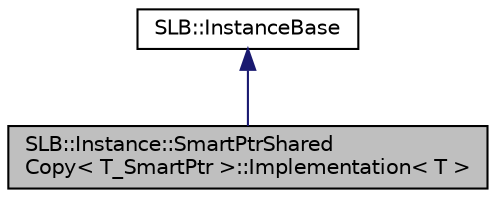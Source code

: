 digraph "SLB::Instance::SmartPtrSharedCopy&lt; T_SmartPtr &gt;::Implementation&lt; T &gt;"
{
  edge [fontname="Helvetica",fontsize="10",labelfontname="Helvetica",labelfontsize="10"];
  node [fontname="Helvetica",fontsize="10",shape=record];
  Node1 [label="SLB::Instance::SmartPtrShared\lCopy\< T_SmartPtr \>::Implementation\< T \>",height=0.2,width=0.4,color="black", fillcolor="grey75", style="filled", fontcolor="black"];
  Node2 -> Node1 [dir="back",color="midnightblue",fontsize="10",style="solid"];
  Node2 [label="SLB::InstanceBase",height=0.2,width=0.4,color="black", fillcolor="white", style="filled",URL="$classSLB_1_1InstanceBase.html"];
}
